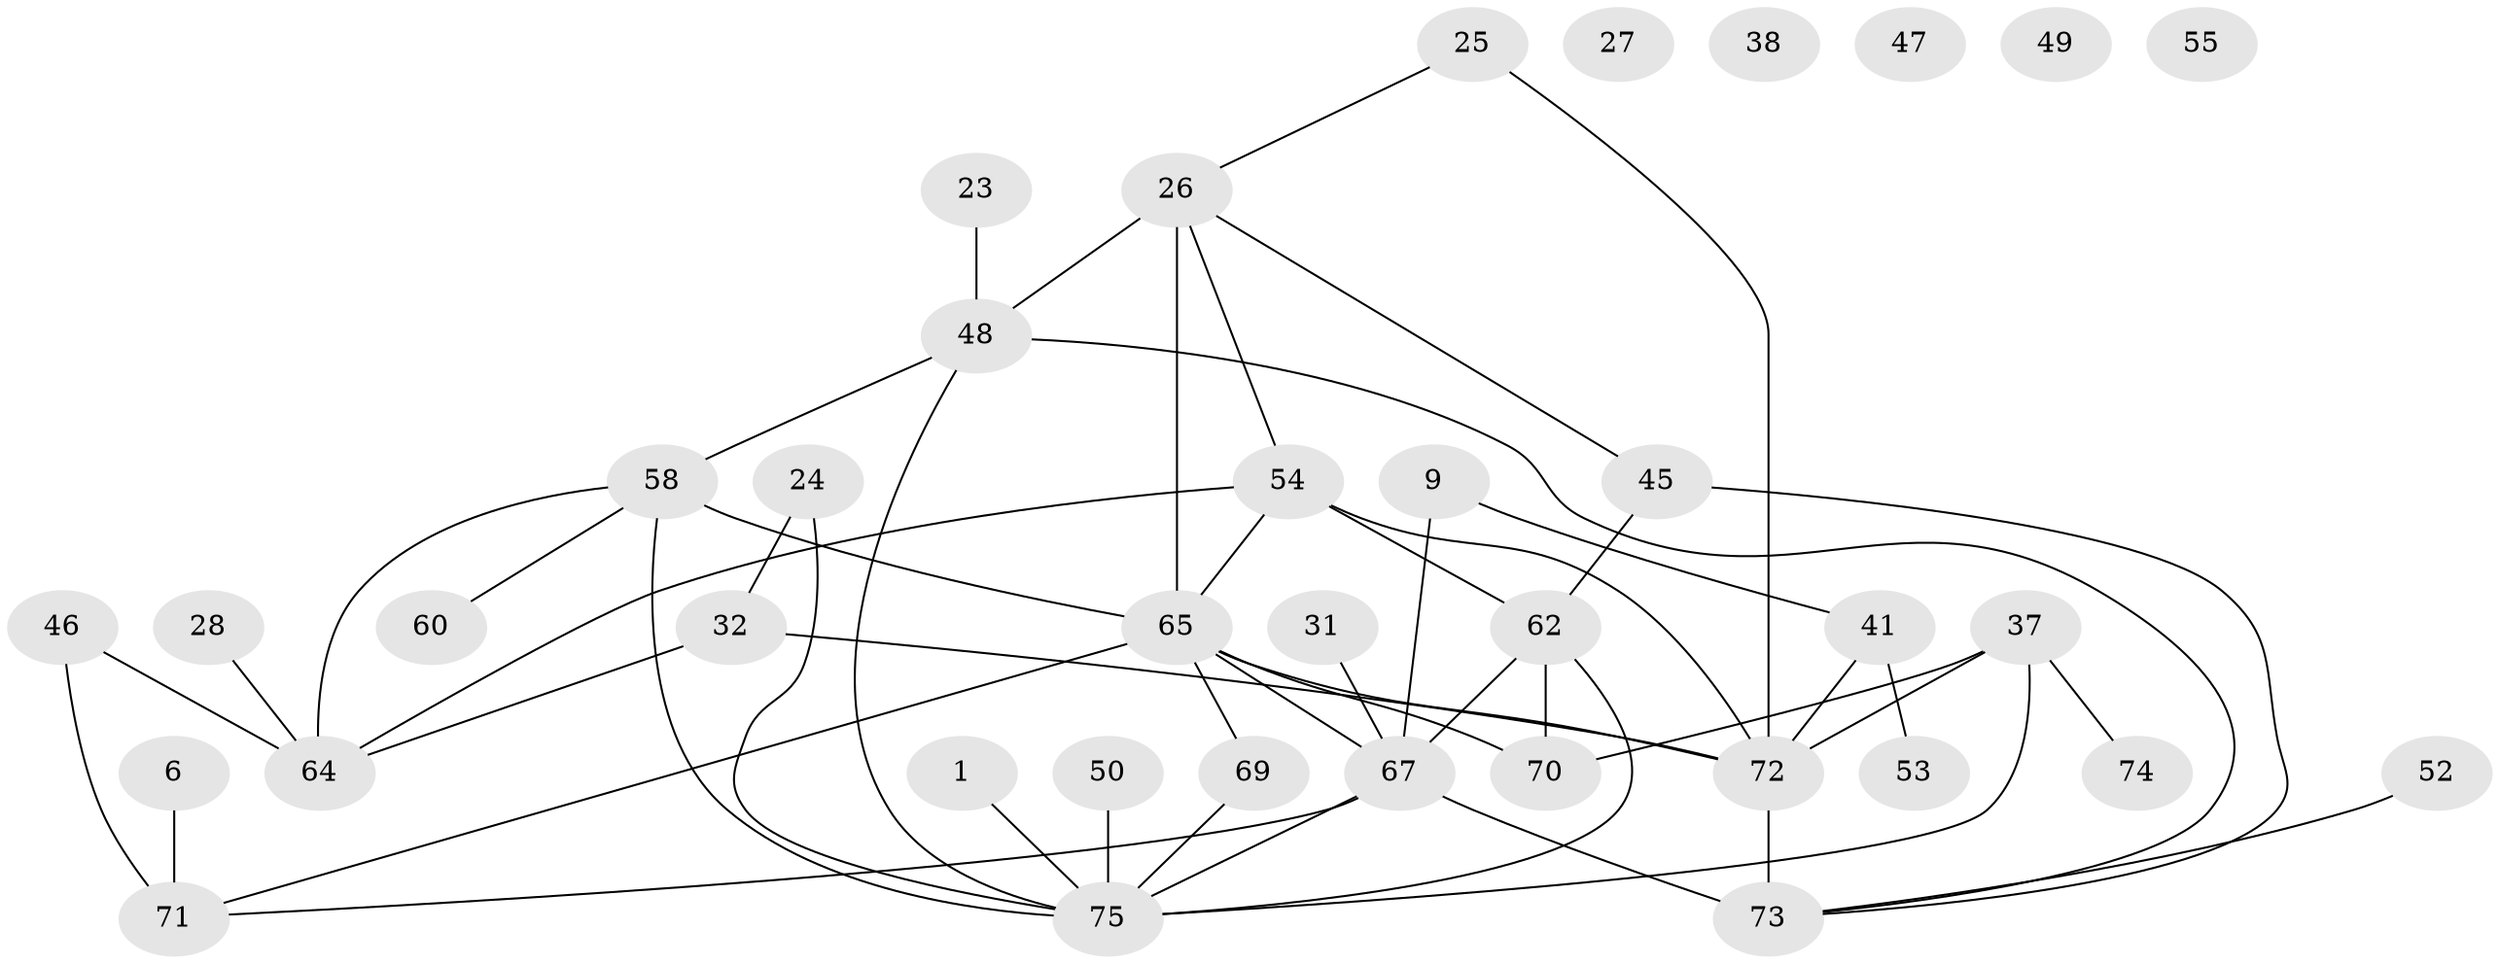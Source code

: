 // original degree distribution, {1: 0.13333333333333333, 4: 0.18666666666666668, 3: 0.2, 5: 0.08, 2: 0.24, 6: 0.08, 0: 0.06666666666666667, 11: 0.013333333333333334}
// Generated by graph-tools (version 1.1) at 2025/38/03/09/25 04:38:55]
// undirected, 37 vertices, 53 edges
graph export_dot {
graph [start="1"]
  node [color=gray90,style=filled];
  1;
  6;
  9 [super="+3"];
  23;
  24;
  25 [super="+13"];
  26 [super="+10"];
  27;
  28;
  31;
  32;
  37 [super="+36"];
  38;
  41;
  45;
  46 [super="+12"];
  47;
  48 [super="+30"];
  49;
  50 [super="+15"];
  52;
  53;
  54 [super="+35"];
  55;
  58 [super="+2+44"];
  60;
  62;
  64 [super="+51"];
  65 [super="+19+39+63+61"];
  67 [super="+4+7+22+43"];
  69;
  70 [super="+57+66"];
  71;
  72 [super="+8+11"];
  73 [super="+40+68"];
  74 [super="+34"];
  75;
  1 -- 75;
  6 -- 71;
  9 -- 41 [weight=2];
  9 -- 67 [weight=3];
  23 -- 48;
  24 -- 32;
  24 -- 75;
  25 -- 72;
  25 -- 26;
  26 -- 45;
  26 -- 48 [weight=2];
  26 -- 65 [weight=2];
  26 -- 54;
  28 -- 64;
  31 -- 67;
  32 -- 64;
  32 -- 72 [weight=2];
  37 -- 72 [weight=2];
  37 -- 74 [weight=2];
  37 -- 75;
  37 -- 70;
  41 -- 53;
  41 -- 72;
  45 -- 62;
  45 -- 73;
  46 -- 71 [weight=2];
  46 -- 64;
  48 -- 75 [weight=2];
  48 -- 58;
  48 -- 73;
  50 -- 75;
  52 -- 73;
  54 -- 62 [weight=2];
  54 -- 72;
  54 -- 64 [weight=2];
  54 -- 65;
  58 -- 60;
  58 -- 65 [weight=4];
  58 -- 64 [weight=2];
  58 -- 75;
  62 -- 70;
  62 -- 75;
  62 -- 67;
  65 -- 71;
  65 -- 72;
  65 -- 67 [weight=2];
  65 -- 69;
  65 -- 70;
  67 -- 73 [weight=3];
  67 -- 71;
  67 -- 75 [weight=2];
  69 -- 75;
  72 -- 73 [weight=2];
}
